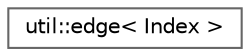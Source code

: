 digraph "类继承关系图"
{
 // LATEX_PDF_SIZE
  bgcolor="transparent";
  edge [fontname=Helvetica,fontsize=10,labelfontname=Helvetica,labelfontsize=10];
  node [fontname=Helvetica,fontsize=10,shape=box,height=0.2,width=0.4];
  rankdir="LR";
  Node0 [id="Node000000",label="util::edge\< Index \>",height=0.2,width=0.4,color="grey40", fillcolor="white", style="filled",URL="$structutil_1_1edge.html",tooltip=" "];
}
